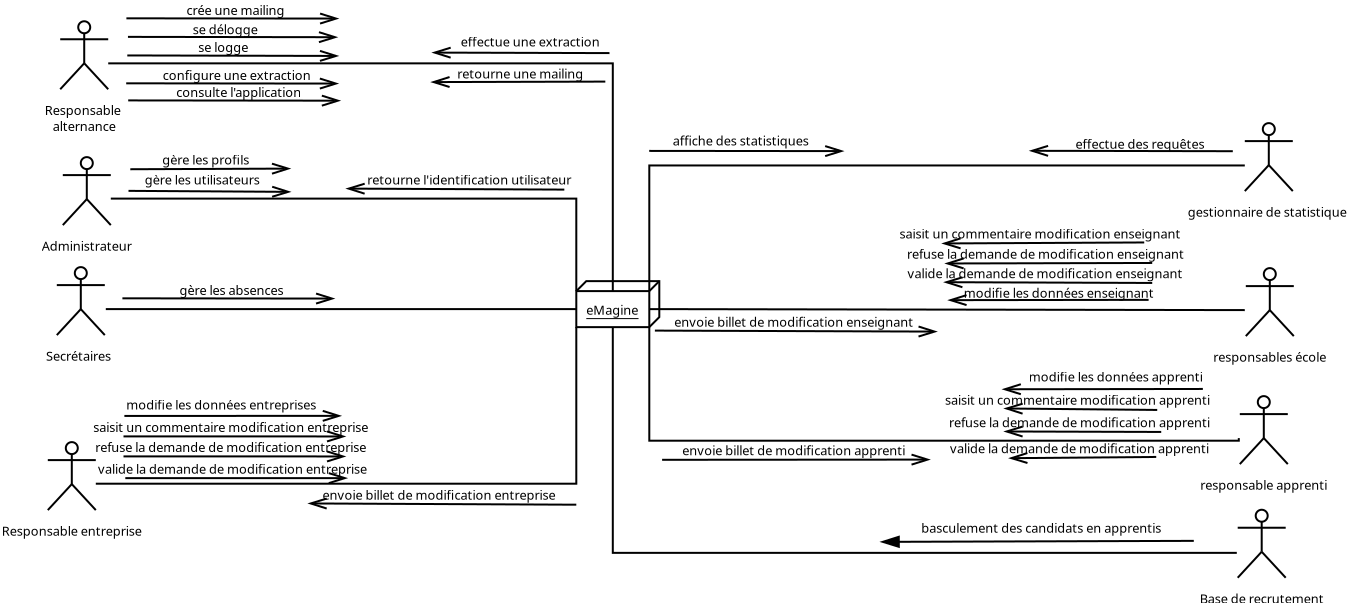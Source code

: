 <?xml version="1.0" encoding="UTF-8"?>
<dia:diagram xmlns:dia="http://www.lysator.liu.se/~alla/dia/">
  <dia:layer name="Arrière-plan" visible="true">
    <dia:object type="UML - Actor" version="0" id="O0">
      <dia:attribute name="obj_pos">
        <dia:point val="-3.4,16.35"/>
      </dia:attribute>
      <dia:attribute name="obj_bb">
        <dia:rectangle val="-5.3,13.6;-1.5,19.25"/>
      </dia:attribute>
      <dia:attribute name="elem_corner">
        <dia:point val="-4.65,13.65"/>
      </dia:attribute>
      <dia:attribute name="elem_width">
        <dia:real val="2.5"/>
      </dia:attribute>
      <dia:attribute name="elem_height">
        <dia:real val="5.4"/>
      </dia:attribute>
      <dia:attribute name="line_colour">
        <dia:color val="#000000"/>
      </dia:attribute>
      <dia:attribute name="fill_colour">
        <dia:color val="#ffffff"/>
      </dia:attribute>
      <dia:attribute name="text">
        <dia:composite type="text">
          <dia:attribute name="string">
            <dia:string>#Secrétaires #</dia:string>
          </dia:attribute>
          <dia:attribute name="font">
            <dia:font family="sans" style="0" name="Helvetica"/>
          </dia:attribute>
          <dia:attribute name="height">
            <dia:real val="0.8"/>
          </dia:attribute>
          <dia:attribute name="pos">
            <dia:point val="-3.4,18.9"/>
          </dia:attribute>
          <dia:attribute name="color">
            <dia:color val="#000000"/>
          </dia:attribute>
          <dia:attribute name="alignment">
            <dia:enum val="1"/>
          </dia:attribute>
        </dia:composite>
      </dia:attribute>
    </dia:object>
    <dia:object type="UML - Actor" version="0" id="O1">
      <dia:attribute name="obj_pos">
        <dia:point val="56,9.15"/>
      </dia:attribute>
      <dia:attribute name="obj_bb">
        <dia:rectangle val="51.65,6.4;60.371,12.092"/>
      </dia:attribute>
      <dia:attribute name="elem_corner">
        <dia:point val="54.75,6.45"/>
      </dia:attribute>
      <dia:attribute name="elem_width">
        <dia:real val="2.5"/>
      </dia:attribute>
      <dia:attribute name="elem_height">
        <dia:real val="5.4"/>
      </dia:attribute>
      <dia:attribute name="line_colour">
        <dia:color val="#000000"/>
      </dia:attribute>
      <dia:attribute name="fill_colour">
        <dia:color val="#ffffff"/>
      </dia:attribute>
      <dia:attribute name="text">
        <dia:composite type="text">
          <dia:attribute name="string">
            <dia:string>#gestionnaire de statistique #</dia:string>
          </dia:attribute>
          <dia:attribute name="font">
            <dia:font family="sans" style="0" name="Helvetica"/>
          </dia:attribute>
          <dia:attribute name="height">
            <dia:real val="0.8"/>
          </dia:attribute>
          <dia:attribute name="pos">
            <dia:point val="56,11.7"/>
          </dia:attribute>
          <dia:attribute name="color">
            <dia:color val="#000000"/>
          </dia:attribute>
          <dia:attribute name="alignment">
            <dia:enum val="1"/>
          </dia:attribute>
        </dia:composite>
      </dia:attribute>
    </dia:object>
    <dia:object type="UML - Actor" version="0" id="O2">
      <dia:attribute name="obj_pos">
        <dia:point val="56.05,16.4"/>
      </dia:attribute>
      <dia:attribute name="obj_bb">
        <dia:rectangle val="52.975,13.65;59.125,19.3"/>
      </dia:attribute>
      <dia:attribute name="elem_corner">
        <dia:point val="54.8,13.7"/>
      </dia:attribute>
      <dia:attribute name="elem_width">
        <dia:real val="2.5"/>
      </dia:attribute>
      <dia:attribute name="elem_height">
        <dia:real val="5.4"/>
      </dia:attribute>
      <dia:attribute name="line_colour">
        <dia:color val="#000000"/>
      </dia:attribute>
      <dia:attribute name="fill_colour">
        <dia:color val="#ffffff"/>
      </dia:attribute>
      <dia:attribute name="text">
        <dia:composite type="text">
          <dia:attribute name="string">
            <dia:string>#responsables école#</dia:string>
          </dia:attribute>
          <dia:attribute name="font">
            <dia:font family="sans" style="0" name="Helvetica"/>
          </dia:attribute>
          <dia:attribute name="height">
            <dia:real val="0.8"/>
          </dia:attribute>
          <dia:attribute name="pos">
            <dia:point val="56.05,18.95"/>
          </dia:attribute>
          <dia:attribute name="color">
            <dia:color val="#000000"/>
          </dia:attribute>
          <dia:attribute name="alignment">
            <dia:enum val="1"/>
          </dia:attribute>
        </dia:composite>
      </dia:attribute>
    </dia:object>
    <dia:object type="UML - Actor" version="0" id="O3">
      <dia:attribute name="obj_pos">
        <dia:point val="55.75,22.8"/>
      </dia:attribute>
      <dia:attribute name="obj_bb">
        <dia:rectangle val="52.375,20.05;59.146,25.742"/>
      </dia:attribute>
      <dia:attribute name="elem_corner">
        <dia:point val="54.5,20.1"/>
      </dia:attribute>
      <dia:attribute name="elem_width">
        <dia:real val="2.5"/>
      </dia:attribute>
      <dia:attribute name="elem_height">
        <dia:real val="5.4"/>
      </dia:attribute>
      <dia:attribute name="line_colour">
        <dia:color val="#000000"/>
      </dia:attribute>
      <dia:attribute name="fill_colour">
        <dia:color val="#ffffff"/>
      </dia:attribute>
      <dia:attribute name="text">
        <dia:composite type="text">
          <dia:attribute name="string">
            <dia:string>#responsable apprenti#</dia:string>
          </dia:attribute>
          <dia:attribute name="font">
            <dia:font family="sans" style="0" name="Helvetica"/>
          </dia:attribute>
          <dia:attribute name="height">
            <dia:real val="0.8"/>
          </dia:attribute>
          <dia:attribute name="pos">
            <dia:point val="55.75,25.35"/>
          </dia:attribute>
          <dia:attribute name="color">
            <dia:color val="#000000"/>
          </dia:attribute>
          <dia:attribute name="alignment">
            <dia:enum val="1"/>
          </dia:attribute>
        </dia:composite>
      </dia:attribute>
    </dia:object>
    <dia:object type="UML - Actor" version="0" id="O4">
      <dia:attribute name="obj_pos">
        <dia:point val="-3.85,25.1"/>
      </dia:attribute>
      <dia:attribute name="obj_bb">
        <dia:rectangle val="-7.575,22.35;-0.104,28.043"/>
      </dia:attribute>
      <dia:attribute name="elem_corner">
        <dia:point val="-5.1,22.4"/>
      </dia:attribute>
      <dia:attribute name="elem_width">
        <dia:real val="2.5"/>
      </dia:attribute>
      <dia:attribute name="elem_height">
        <dia:real val="5.4"/>
      </dia:attribute>
      <dia:attribute name="line_colour">
        <dia:color val="#000000"/>
      </dia:attribute>
      <dia:attribute name="fill_colour">
        <dia:color val="#ffffff"/>
      </dia:attribute>
      <dia:attribute name="text">
        <dia:composite type="text">
          <dia:attribute name="string">
            <dia:string>#Responsable entreprise#</dia:string>
          </dia:attribute>
          <dia:attribute name="font">
            <dia:font family="sans" style="0" name="Helvetica"/>
          </dia:attribute>
          <dia:attribute name="height">
            <dia:real val="0.8"/>
          </dia:attribute>
          <dia:attribute name="pos">
            <dia:point val="-3.85,27.65"/>
          </dia:attribute>
          <dia:attribute name="color">
            <dia:color val="#000000"/>
          </dia:attribute>
          <dia:attribute name="alignment">
            <dia:enum val="1"/>
          </dia:attribute>
        </dia:composite>
      </dia:attribute>
    </dia:object>
    <dia:object type="UML - Actor" version="0" id="O5">
      <dia:attribute name="obj_pos">
        <dia:point val="-3.1,10.85"/>
      </dia:attribute>
      <dia:attribute name="obj_bb">
        <dia:rectangle val="-5.4,8.1;-0.779,13.842"/>
      </dia:attribute>
      <dia:attribute name="elem_corner">
        <dia:point val="-4.35,8.15"/>
      </dia:attribute>
      <dia:attribute name="elem_width">
        <dia:real val="2.5"/>
      </dia:attribute>
      <dia:attribute name="elem_height">
        <dia:real val="5.4"/>
      </dia:attribute>
      <dia:attribute name="line_colour">
        <dia:color val="#000000"/>
      </dia:attribute>
      <dia:attribute name="fill_colour">
        <dia:color val="#ffffff"/>
      </dia:attribute>
      <dia:attribute name="text">
        <dia:composite type="text">
          <dia:attribute name="string">
            <dia:string>#Administrateur#</dia:string>
          </dia:attribute>
          <dia:attribute name="font">
            <dia:font family="sans" style="0" name="Helvetica"/>
          </dia:attribute>
          <dia:attribute name="height">
            <dia:real val="0.8"/>
          </dia:attribute>
          <dia:attribute name="pos">
            <dia:point val="-3.1,13.4"/>
          </dia:attribute>
          <dia:attribute name="color">
            <dia:color val="#000000"/>
          </dia:attribute>
          <dia:attribute name="alignment">
            <dia:enum val="1"/>
          </dia:attribute>
        </dia:composite>
      </dia:attribute>
    </dia:object>
    <dia:object type="UML - Node" version="0" id="O6">
      <dia:attribute name="obj_pos">
        <dia:point val="21.375,15.45"/>
      </dia:attribute>
      <dia:attribute name="obj_bb">
        <dia:rectangle val="21.325,14.9;25.575,17.3"/>
      </dia:attribute>
      <dia:attribute name="elem_corner">
        <dia:point val="21.375,15.45"/>
      </dia:attribute>
      <dia:attribute name="elem_width">
        <dia:real val="3.65"/>
      </dia:attribute>
      <dia:attribute name="elem_height">
        <dia:real val="1.8"/>
      </dia:attribute>
      <dia:attribute name="line_colour">
        <dia:color val="#000000"/>
      </dia:attribute>
      <dia:attribute name="fill_colour">
        <dia:color val="#ffffff"/>
      </dia:attribute>
      <dia:attribute name="name">
        <dia:composite type="text">
          <dia:attribute name="string">
            <dia:string>#eMagine#</dia:string>
          </dia:attribute>
          <dia:attribute name="font">
            <dia:font family="sans" style="0" name="Helvetica"/>
          </dia:attribute>
          <dia:attribute name="height">
            <dia:real val="0.8"/>
          </dia:attribute>
          <dia:attribute name="pos">
            <dia:point val="21.875,16.6"/>
          </dia:attribute>
          <dia:attribute name="color">
            <dia:color val="#000000"/>
          </dia:attribute>
          <dia:attribute name="alignment">
            <dia:enum val="0"/>
          </dia:attribute>
        </dia:composite>
      </dia:attribute>
    </dia:object>
    <dia:object type="Standard - Text" version="0" id="O7">
      <dia:attribute name="obj_pos">
        <dia:point val="17.275,7.65"/>
      </dia:attribute>
      <dia:attribute name="obj_bb">
        <dia:rectangle val="17.275,7;17.275,8"/>
      </dia:attribute>
      <dia:attribute name="text">
        <dia:composite type="text">
          <dia:attribute name="string">
            <dia:string>##</dia:string>
          </dia:attribute>
          <dia:attribute name="font">
            <dia:font family="sans" style="0" name="Helvetica"/>
          </dia:attribute>
          <dia:attribute name="height">
            <dia:real val="0.8"/>
          </dia:attribute>
          <dia:attribute name="pos">
            <dia:point val="17.275,7.65"/>
          </dia:attribute>
          <dia:attribute name="color">
            <dia:color val="#000000"/>
          </dia:attribute>
          <dia:attribute name="alignment">
            <dia:enum val="0"/>
          </dia:attribute>
        </dia:composite>
      </dia:attribute>
    </dia:object>
    <dia:object type="Standard - Text" version="0" id="O8">
      <dia:attribute name="obj_pos">
        <dia:point val="18.125,6.4"/>
      </dia:attribute>
      <dia:attribute name="obj_bb">
        <dia:rectangle val="18.125,5.75;18.125,6.75"/>
      </dia:attribute>
      <dia:attribute name="text">
        <dia:composite type="text">
          <dia:attribute name="string">
            <dia:string>##</dia:string>
          </dia:attribute>
          <dia:attribute name="font">
            <dia:font family="sans" style="0" name="Helvetica"/>
          </dia:attribute>
          <dia:attribute name="height">
            <dia:real val="0.8"/>
          </dia:attribute>
          <dia:attribute name="pos">
            <dia:point val="18.125,6.4"/>
          </dia:attribute>
          <dia:attribute name="color">
            <dia:color val="#000000"/>
          </dia:attribute>
          <dia:attribute name="alignment">
            <dia:enum val="0"/>
          </dia:attribute>
        </dia:composite>
      </dia:attribute>
    </dia:object>
    <dia:object type="Standard - Text" version="0" id="O9">
      <dia:attribute name="obj_pos">
        <dia:point val="18.075,6.6"/>
      </dia:attribute>
      <dia:attribute name="obj_bb">
        <dia:rectangle val="18.075,5.95;18.075,6.95"/>
      </dia:attribute>
      <dia:attribute name="text">
        <dia:composite type="text">
          <dia:attribute name="string">
            <dia:string>##</dia:string>
          </dia:attribute>
          <dia:attribute name="font">
            <dia:font family="sans" style="0" name="Helvetica"/>
          </dia:attribute>
          <dia:attribute name="height">
            <dia:real val="0.8"/>
          </dia:attribute>
          <dia:attribute name="pos">
            <dia:point val="18.075,6.6"/>
          </dia:attribute>
          <dia:attribute name="color">
            <dia:color val="#000000"/>
          </dia:attribute>
          <dia:attribute name="alignment">
            <dia:enum val="0"/>
          </dia:attribute>
        </dia:composite>
      </dia:attribute>
    </dia:object>
    <dia:object type="UML - Message" version="0" id="O10">
      <dia:attribute name="obj_pos">
        <dia:point val="-1.075,3.667"/>
      </dia:attribute>
      <dia:attribute name="obj_bb">
        <dia:rectangle val="-1.125,2.849;9.576,4.093"/>
      </dia:attribute>
      <dia:attribute name="conn_endpoints">
        <dia:point val="-1.075,3.667"/>
        <dia:point val="9.525,3.692"/>
      </dia:attribute>
      <dia:attribute name="line_colour">
        <dia:color val="#000000"/>
      </dia:attribute>
      <dia:attribute name="text">
        <dia:string>#se logge#</dia:string>
      </dia:attribute>
      <dia:attribute name="type">
        <dia:enum val="3"/>
      </dia:attribute>
      <dia:attribute name="text_pos">
        <dia:point val="3.725,3.499"/>
      </dia:attribute>
    </dia:object>
    <dia:object type="UML - Message" version="0" id="O11">
      <dia:attribute name="obj_pos">
        <dia:point val="-1.042,2.739"/>
      </dia:attribute>
      <dia:attribute name="obj_bb">
        <dia:rectangle val="-1.092,1.955;9.526,3.155"/>
      </dia:attribute>
      <dia:attribute name="conn_endpoints">
        <dia:point val="-1.042,2.739"/>
        <dia:point val="9.475,2.755"/>
      </dia:attribute>
      <dia:attribute name="line_colour">
        <dia:color val="#000000"/>
      </dia:attribute>
      <dia:attribute name="text">
        <dia:string>#se délogge#</dia:string>
      </dia:attribute>
      <dia:attribute name="type">
        <dia:enum val="3"/>
      </dia:attribute>
      <dia:attribute name="text_pos">
        <dia:point val="3.825,2.605"/>
      </dia:attribute>
    </dia:object>
    <dia:object type="Standard - Line" version="0" id="O12">
      <dia:attribute name="obj_pos">
        <dia:point val="-2.15,16.35"/>
      </dia:attribute>
      <dia:attribute name="obj_bb">
        <dia:rectangle val="-2.2,16.3;21.425,16.4"/>
      </dia:attribute>
      <dia:attribute name="conn_endpoints">
        <dia:point val="-2.15,16.35"/>
        <dia:point val="21.375,16.35"/>
      </dia:attribute>
      <dia:attribute name="numcp">
        <dia:int val="1"/>
      </dia:attribute>
      <dia:connections>
        <dia:connection handle="0" to="O0" connection="4"/>
        <dia:connection handle="1" to="O6" connection="3"/>
      </dia:connections>
    </dia:object>
    <dia:object type="UML - Message" version="0" id="O13">
      <dia:attribute name="obj_pos">
        <dia:point val="-1.175,24.8"/>
      </dia:attribute>
      <dia:attribute name="obj_bb">
        <dia:rectangle val="-2.915,23.93;11.435,25.201"/>
      </dia:attribute>
      <dia:attribute name="conn_endpoints">
        <dia:point val="-1.175,24.8"/>
        <dia:point val="9.967,24.801"/>
      </dia:attribute>
      <dia:attribute name="line_colour">
        <dia:color val="#000000"/>
      </dia:attribute>
      <dia:attribute name="text">
        <dia:string>#valide la demande de modification entreprise #</dia:string>
      </dia:attribute>
      <dia:attribute name="type">
        <dia:enum val="3"/>
      </dia:attribute>
      <dia:attribute name="text_pos">
        <dia:point val="4.26,24.58"/>
      </dia:attribute>
    </dia:object>
    <dia:object type="UML - Message" version="0" id="O14">
      <dia:attribute name="obj_pos">
        <dia:point val="-1.265,23.715"/>
      </dia:attribute>
      <dia:attribute name="obj_bb">
        <dia:rectangle val="-3.105,22.845;11.445,24.117"/>
      </dia:attribute>
      <dia:attribute name="conn_endpoints">
        <dia:point val="-1.265,23.715"/>
        <dia:point val="9.878,23.717"/>
      </dia:attribute>
      <dia:attribute name="line_colour">
        <dia:color val="#000000"/>
      </dia:attribute>
      <dia:attribute name="text">
        <dia:string>#refuse la demande de modification entreprise #</dia:string>
      </dia:attribute>
      <dia:attribute name="type">
        <dia:enum val="3"/>
      </dia:attribute>
      <dia:attribute name="text_pos">
        <dia:point val="4.17,23.495"/>
      </dia:attribute>
    </dia:object>
    <dia:object type="UML - Message" version="0" id="O15">
      <dia:attribute name="obj_pos">
        <dia:point val="21.375,26.13"/>
      </dia:attribute>
      <dia:attribute name="obj_bb">
        <dia:rectangle val="7.876,25.227;21.425,26.467"/>
      </dia:attribute>
      <dia:attribute name="conn_endpoints">
        <dia:point val="21.375,26.13"/>
        <dia:point val="7.928,26.067"/>
      </dia:attribute>
      <dia:attribute name="line_colour">
        <dia:color val="#000000"/>
      </dia:attribute>
      <dia:attribute name="text">
        <dia:string>#envoie billet de modification entreprise#</dia:string>
      </dia:attribute>
      <dia:attribute name="type">
        <dia:enum val="3"/>
      </dia:attribute>
      <dia:attribute name="text_pos">
        <dia:point val="14.515,25.877"/>
      </dia:attribute>
    </dia:object>
    <dia:object type="UML - Message" version="0" id="O16">
      <dia:attribute name="obj_pos">
        <dia:point val="-1.265,22.715"/>
      </dia:attribute>
      <dia:attribute name="obj_bb">
        <dia:rectangle val="-3.13,21.845;11.47,23.117"/>
      </dia:attribute>
      <dia:attribute name="conn_endpoints">
        <dia:point val="-1.265,22.715"/>
        <dia:point val="9.878,22.717"/>
      </dia:attribute>
      <dia:attribute name="line_colour">
        <dia:color val="#000000"/>
      </dia:attribute>
      <dia:attribute name="text">
        <dia:string>#saisit un commentaire modification entreprise #</dia:string>
      </dia:attribute>
      <dia:attribute name="type">
        <dia:enum val="3"/>
      </dia:attribute>
      <dia:attribute name="text_pos">
        <dia:point val="4.17,22.495"/>
      </dia:attribute>
    </dia:object>
    <dia:object type="Standard - ZigZagLine" version="0" id="O17">
      <dia:attribute name="obj_pos">
        <dia:point val="21.375,15.45"/>
      </dia:attribute>
      <dia:attribute name="obj_bb">
        <dia:rectangle val="-1.9,10.775;21.425,15.5"/>
      </dia:attribute>
      <dia:attribute name="orth_points">
        <dia:point val="21.375,15.45"/>
        <dia:point val="21.375,10.825"/>
        <dia:point val="-1.85,10.825"/>
        <dia:point val="-1.85,10.85"/>
      </dia:attribute>
      <dia:attribute name="orth_orient">
        <dia:enum val="1"/>
        <dia:enum val="0"/>
        <dia:enum val="1"/>
      </dia:attribute>
      <dia:attribute name="autorouting">
        <dia:boolean val="false"/>
      </dia:attribute>
      <dia:connections>
        <dia:connection handle="0" to="O6" connection="0"/>
        <dia:connection handle="1" to="O5" connection="4"/>
      </dia:connections>
    </dia:object>
    <dia:object type="Standard - ZigZagLine" version="0" id="O18">
      <dia:attribute name="obj_pos">
        <dia:point val="25.025,15.45"/>
      </dia:attribute>
      <dia:attribute name="obj_bb">
        <dia:rectangle val="24.975,9.1;54.8,15.5"/>
      </dia:attribute>
      <dia:attribute name="orth_points">
        <dia:point val="25.025,15.45"/>
        <dia:point val="25.025,9.168"/>
        <dia:point val="54.75,9.168"/>
        <dia:point val="54.75,9.15"/>
      </dia:attribute>
      <dia:attribute name="orth_orient">
        <dia:enum val="1"/>
        <dia:enum val="0"/>
        <dia:enum val="1"/>
      </dia:attribute>
      <dia:attribute name="autorouting">
        <dia:boolean val="false"/>
      </dia:attribute>
      <dia:connections>
        <dia:connection handle="0" to="O6" connection="2"/>
        <dia:connection handle="1" to="O1" connection="3"/>
      </dia:connections>
    </dia:object>
    <dia:object type="Standard - Line" version="0" id="O19">
      <dia:attribute name="obj_pos">
        <dia:point val="25.025,16.35"/>
      </dia:attribute>
      <dia:attribute name="obj_bb">
        <dia:rectangle val="24.975,16.3;54.85,16.45"/>
      </dia:attribute>
      <dia:attribute name="conn_endpoints">
        <dia:point val="25.025,16.35"/>
        <dia:point val="54.8,16.4"/>
      </dia:attribute>
      <dia:attribute name="numcp">
        <dia:int val="1"/>
      </dia:attribute>
      <dia:connections>
        <dia:connection handle="0" to="O6" connection="4"/>
        <dia:connection handle="1" to="O2" connection="3"/>
      </dia:connections>
    </dia:object>
    <dia:object type="Standard - ZigZagLine" version="0" id="O20">
      <dia:attribute name="obj_pos">
        <dia:point val="21.375,17.25"/>
      </dia:attribute>
      <dia:attribute name="obj_bb">
        <dia:rectangle val="-2.65,17.2;21.425,25.15"/>
      </dia:attribute>
      <dia:attribute name="orth_points">
        <dia:point val="21.375,17.25"/>
        <dia:point val="21.375,25.08"/>
        <dia:point val="-2.6,25.08"/>
        <dia:point val="-2.6,25.1"/>
      </dia:attribute>
      <dia:attribute name="orth_orient">
        <dia:enum val="1"/>
        <dia:enum val="0"/>
        <dia:enum val="1"/>
      </dia:attribute>
      <dia:attribute name="autorouting">
        <dia:boolean val="false"/>
      </dia:attribute>
      <dia:connections>
        <dia:connection handle="0" to="O6" connection="5"/>
        <dia:connection handle="1" to="O4" connection="4"/>
      </dia:connections>
    </dia:object>
    <dia:object type="Standard - ZigZagLine" version="0" id="O21">
      <dia:attribute name="obj_pos">
        <dia:point val="25.025,17.25"/>
      </dia:attribute>
      <dia:attribute name="obj_bb">
        <dia:rectangle val="24.975,17.2;54.55,22.98"/>
      </dia:attribute>
      <dia:attribute name="orth_points">
        <dia:point val="25.025,17.25"/>
        <dia:point val="25.025,22.93"/>
        <dia:point val="54.5,22.93"/>
        <dia:point val="54.5,22.8"/>
      </dia:attribute>
      <dia:attribute name="orth_orient">
        <dia:enum val="1"/>
        <dia:enum val="0"/>
        <dia:enum val="1"/>
      </dia:attribute>
      <dia:attribute name="autorouting">
        <dia:boolean val="false"/>
      </dia:attribute>
      <dia:connections>
        <dia:connection handle="0" to="O6" connection="7"/>
        <dia:connection handle="1" to="O3" connection="3"/>
      </dia:connections>
    </dia:object>
    <dia:object type="UML - Message" version="0" id="O22">
      <dia:attribute name="obj_pos">
        <dia:point val="49.99,15.887"/>
      </dia:attribute>
      <dia:attribute name="obj_bb">
        <dia:rectangle val="39.871,15.127;50.522,16.303"/>
      </dia:attribute>
      <dia:attribute name="conn_endpoints">
        <dia:point val="49.99,15.887"/>
        <dia:point val="39.921,15.902"/>
      </dia:attribute>
      <dia:attribute name="line_colour">
        <dia:color val="#000000"/>
      </dia:attribute>
      <dia:attribute name="text">
        <dia:string>#modifie les données enseignant#</dia:string>
      </dia:attribute>
      <dia:attribute name="type">
        <dia:enum val="3"/>
      </dia:attribute>
      <dia:attribute name="text_pos">
        <dia:point val="45.497,15.777"/>
      </dia:attribute>
    </dia:object>
    <dia:object type="UML - Message" version="0" id="O23">
      <dia:attribute name="obj_pos">
        <dia:point val="50.171,15.043"/>
      </dia:attribute>
      <dia:attribute name="obj_bb">
        <dia:rectangle val="37.581,14.152;52.031,15.404"/>
      </dia:attribute>
      <dia:attribute name="conn_endpoints">
        <dia:point val="50.171,15.043"/>
        <dia:point val="39.714,15.004"/>
      </dia:attribute>
      <dia:attribute name="line_colour">
        <dia:color val="#000000"/>
      </dia:attribute>
      <dia:attribute name="text">
        <dia:string>#valide la demande de modification enseignant#</dia:string>
      </dia:attribute>
      <dia:attribute name="type">
        <dia:enum val="3"/>
      </dia:attribute>
      <dia:attribute name="text_pos">
        <dia:point val="44.806,14.802"/>
      </dia:attribute>
    </dia:object>
    <dia:object type="UML - Message" version="0" id="O24">
      <dia:attribute name="obj_pos">
        <dia:point val="50.171,14.043"/>
      </dia:attribute>
      <dia:attribute name="obj_bb">
        <dia:rectangle val="37.511,13.185;52.161,14.469"/>
      </dia:attribute>
      <dia:attribute name="conn_endpoints">
        <dia:point val="50.171,14.043"/>
        <dia:point val="39.774,14.069"/>
      </dia:attribute>
      <dia:attribute name="line_colour">
        <dia:color val="#000000"/>
      </dia:attribute>
      <dia:attribute name="text">
        <dia:string>#refuse la demande de modification enseignant#</dia:string>
      </dia:attribute>
      <dia:attribute name="type">
        <dia:enum val="3"/>
      </dia:attribute>
      <dia:attribute name="text_pos">
        <dia:point val="44.836,13.835"/>
      </dia:attribute>
    </dia:object>
    <dia:object type="UML - Message" version="0" id="O25">
      <dia:attribute name="obj_pos">
        <dia:point val="49.771,13.018"/>
      </dia:attribute>
      <dia:attribute name="obj_bb">
        <dia:rectangle val="37.21,12.172;51.91,13.468"/>
      </dia:attribute>
      <dia:attribute name="conn_endpoints">
        <dia:point val="49.771,13.018"/>
        <dia:point val="39.621,13.068"/>
      </dia:attribute>
      <dia:attribute name="line_colour">
        <dia:color val="#000000"/>
      </dia:attribute>
      <dia:attribute name="text">
        <dia:string>#saisit un commentaire modification enseignant#</dia:string>
      </dia:attribute>
      <dia:attribute name="type">
        <dia:enum val="3"/>
      </dia:attribute>
      <dia:attribute name="text_pos">
        <dia:point val="44.56,12.822"/>
      </dia:attribute>
    </dia:object>
    <dia:object type="UML - Message" version="0" id="O26">
      <dia:attribute name="obj_pos">
        <dia:point val="25.304,17.425"/>
      </dia:attribute>
      <dia:attribute name="obj_bb">
        <dia:rectangle val="25.254,16.579;39.506,17.875"/>
      </dia:attribute>
      <dia:attribute name="conn_endpoints">
        <dia:point val="25.304,17.425"/>
        <dia:point val="39.454,17.475"/>
      </dia:attribute>
      <dia:attribute name="line_colour">
        <dia:color val="#000000"/>
      </dia:attribute>
      <dia:attribute name="text">
        <dia:string>#envoie billet de modification enseignant#</dia:string>
      </dia:attribute>
      <dia:attribute name="type">
        <dia:enum val="3"/>
      </dia:attribute>
      <dia:attribute name="text_pos">
        <dia:point val="32.243,17.229"/>
      </dia:attribute>
    </dia:object>
    <dia:object type="UML - Message" version="0" id="O27">
      <dia:attribute name="obj_pos">
        <dia:point val="50.371,23.742"/>
      </dia:attribute>
      <dia:attribute name="obj_bb">
        <dia:rectangle val="39.756,22.902;53.306,24.204"/>
      </dia:attribute>
      <dia:attribute name="conn_endpoints">
        <dia:point val="50.371,23.742"/>
        <dia:point val="42.964,23.804"/>
      </dia:attribute>
      <dia:attribute name="line_colour">
        <dia:color val="#000000"/>
      </dia:attribute>
      <dia:attribute name="text">
        <dia:string>#valide la demande de modification apprenti#</dia:string>
      </dia:attribute>
      <dia:attribute name="type">
        <dia:enum val="3"/>
      </dia:attribute>
      <dia:attribute name="text_pos">
        <dia:point val="46.531,23.552"/>
      </dia:attribute>
    </dia:object>
    <dia:object type="UML - Message" version="0" id="O28">
      <dia:attribute name="obj_pos">
        <dia:point val="50.621,22.492"/>
      </dia:attribute>
      <dia:attribute name="obj_bb">
        <dia:rectangle val="39.661,21.61;53.411,22.869"/>
      </dia:attribute>
      <dia:attribute name="conn_endpoints">
        <dia:point val="50.621,22.492"/>
        <dia:point val="42.724,22.469"/>
      </dia:attribute>
      <dia:attribute name="line_colour">
        <dia:color val="#000000"/>
      </dia:attribute>
      <dia:attribute name="text">
        <dia:string>#refuse la demande de modification apprenti#</dia:string>
      </dia:attribute>
      <dia:attribute name="type">
        <dia:enum val="3"/>
      </dia:attribute>
      <dia:attribute name="text_pos">
        <dia:point val="46.536,22.26"/>
      </dia:attribute>
    </dia:object>
    <dia:object type="UML - Message" version="0" id="O29">
      <dia:attribute name="obj_pos">
        <dia:point val="50.421,21.392"/>
      </dia:attribute>
      <dia:attribute name="obj_bb">
        <dia:rectangle val="39.536,20.485;53.336,21.72"/>
      </dia:attribute>
      <dia:attribute name="conn_endpoints">
        <dia:point val="50.421,21.392"/>
        <dia:point val="42.724,21.319"/>
      </dia:attribute>
      <dia:attribute name="line_colour">
        <dia:color val="#000000"/>
      </dia:attribute>
      <dia:attribute name="text">
        <dia:string>#saisit un commentaire modification apprenti#</dia:string>
      </dia:attribute>
      <dia:attribute name="type">
        <dia:enum val="3"/>
      </dia:attribute>
      <dia:attribute name="text_pos">
        <dia:point val="46.436,21.135"/>
      </dia:attribute>
    </dia:object>
    <dia:object type="UML - Message" version="0" id="O30">
      <dia:attribute name="obj_pos">
        <dia:point val="25.665,23.885"/>
      </dia:attribute>
      <dia:attribute name="obj_bb">
        <dia:rectangle val="25.615,23.009;39.154,24.275"/>
      </dia:attribute>
      <dia:attribute name="conn_endpoints">
        <dia:point val="25.665,23.885"/>
        <dia:point val="39.104,23.875"/>
      </dia:attribute>
      <dia:attribute name="line_colour">
        <dia:color val="#000000"/>
      </dia:attribute>
      <dia:attribute name="text">
        <dia:string>#envoie billet de modification apprenti#</dia:string>
      </dia:attribute>
      <dia:attribute name="type">
        <dia:enum val="3"/>
      </dia:attribute>
      <dia:attribute name="text_pos">
        <dia:point val="32.248,23.659"/>
      </dia:attribute>
    </dia:object>
    <dia:object type="UML - Message" version="0" id="O31">
      <dia:attribute name="obj_pos">
        <dia:point val="-0.925,9.357"/>
      </dia:attribute>
      <dia:attribute name="obj_bb">
        <dia:rectangle val="-0.975,8.475;7.177,9.725"/>
      </dia:attribute>
      <dia:attribute name="conn_endpoints">
        <dia:point val="-0.925,9.357"/>
        <dia:point val="7.126,9.325"/>
      </dia:attribute>
      <dia:attribute name="line_colour">
        <dia:color val="#000000"/>
      </dia:attribute>
      <dia:attribute name="text">
        <dia:string>#gère les profils #</dia:string>
      </dia:attribute>
      <dia:attribute name="type">
        <dia:enum val="3"/>
      </dia:attribute>
      <dia:attribute name="text_pos">
        <dia:point val="2.926,9.125"/>
      </dia:attribute>
    </dia:object>
    <dia:object type="UML - Message" version="0" id="O32">
      <dia:attribute name="obj_pos">
        <dia:point val="-1.03,5.916"/>
      </dia:attribute>
      <dia:attribute name="obj_bb">
        <dia:rectangle val="-1.08,5.1;9.671,6.329"/>
      </dia:attribute>
      <dia:attribute name="conn_endpoints">
        <dia:point val="-1.03,5.916"/>
        <dia:point val="9.62,5.929"/>
      </dia:attribute>
      <dia:attribute name="line_colour">
        <dia:color val="#000000"/>
      </dia:attribute>
      <dia:attribute name="text">
        <dia:string>#consulte l'application#</dia:string>
      </dia:attribute>
      <dia:attribute name="type">
        <dia:enum val="3"/>
      </dia:attribute>
      <dia:attribute name="text_pos">
        <dia:point val="4.495,5.75"/>
      </dia:attribute>
    </dia:object>
    <dia:object type="UML - Message" version="0" id="O33">
      <dia:attribute name="obj_pos">
        <dia:point val="54.2,8.455"/>
      </dia:attribute>
      <dia:attribute name="obj_bb">
        <dia:rectangle val="43.947,7.678;54.25,8.835"/>
      </dia:attribute>
      <dia:attribute name="conn_endpoints">
        <dia:point val="54.2,8.455"/>
        <dia:point val="43.997,8.435"/>
      </dia:attribute>
      <dia:attribute name="line_colour">
        <dia:color val="#000000"/>
      </dia:attribute>
      <dia:attribute name="text">
        <dia:string>#effectue des requêtes #</dia:string>
      </dia:attribute>
      <dia:attribute name="type">
        <dia:enum val="3"/>
      </dia:attribute>
      <dia:attribute name="text_pos">
        <dia:point val="49.64,8.328"/>
      </dia:attribute>
    </dia:object>
    <dia:object type="UML - Message" version="0" id="O34">
      <dia:attribute name="obj_pos">
        <dia:point val="25.02,8.44"/>
      </dia:attribute>
      <dia:attribute name="obj_bb">
        <dia:rectangle val="24.97,7.525;34.836,8.85"/>
      </dia:attribute>
      <dia:attribute name="conn_endpoints">
        <dia:point val="25.02,8.44"/>
        <dia:point val="34.785,8.45"/>
      </dia:attribute>
      <dia:attribute name="line_colour">
        <dia:color val="#000000"/>
      </dia:attribute>
      <dia:attribute name="text">
        <dia:string>#affiche des statistiques#</dia:string>
      </dia:attribute>
      <dia:attribute name="type">
        <dia:enum val="3"/>
      </dia:attribute>
      <dia:attribute name="text_pos">
        <dia:point val="29.6,8.175"/>
      </dia:attribute>
    </dia:object>
    <dia:object type="UML - Message" version="0" id="O35">
      <dia:attribute name="obj_pos">
        <dia:point val="-1.13,5.061"/>
      </dia:attribute>
      <dia:attribute name="obj_bb">
        <dia:rectangle val="-1.18,4.245;9.571,5.474"/>
      </dia:attribute>
      <dia:attribute name="conn_endpoints">
        <dia:point val="-1.13,5.061"/>
        <dia:point val="9.52,5.074"/>
      </dia:attribute>
      <dia:attribute name="line_colour">
        <dia:color val="#000000"/>
      </dia:attribute>
      <dia:attribute name="text">
        <dia:string>#configure une extraction#</dia:string>
      </dia:attribute>
      <dia:attribute name="type">
        <dia:enum val="3"/>
      </dia:attribute>
      <dia:attribute name="text_pos">
        <dia:point val="4.395,4.895"/>
      </dia:attribute>
    </dia:object>
    <dia:object type="UML - Message" version="0" id="O36">
      <dia:attribute name="obj_pos">
        <dia:point val="-1.12,1.811"/>
      </dia:attribute>
      <dia:attribute name="obj_bb">
        <dia:rectangle val="-1.17,0.995;9.581,2.224"/>
      </dia:attribute>
      <dia:attribute name="conn_endpoints">
        <dia:point val="-1.12,1.811"/>
        <dia:point val="9.53,1.824"/>
      </dia:attribute>
      <dia:attribute name="line_colour">
        <dia:color val="#000000"/>
      </dia:attribute>
      <dia:attribute name="text">
        <dia:string>#crée une mailing #</dia:string>
      </dia:attribute>
      <dia:attribute name="type">
        <dia:enum val="3"/>
      </dia:attribute>
      <dia:attribute name="text_pos">
        <dia:point val="4.405,1.645"/>
      </dia:attribute>
    </dia:object>
    <dia:object type="UML - Message" version="0" id="O37">
      <dia:attribute name="obj_pos">
        <dia:point val="-1.32,15.811"/>
      </dia:attribute>
      <dia:attribute name="obj_bb">
        <dia:rectangle val="-1.37,14.995;9.381,16.224"/>
      </dia:attribute>
      <dia:attribute name="conn_endpoints">
        <dia:point val="-1.32,15.811"/>
        <dia:point val="9.33,15.824"/>
      </dia:attribute>
      <dia:attribute name="line_colour">
        <dia:color val="#000000"/>
      </dia:attribute>
      <dia:attribute name="text">
        <dia:string>#gère les absences #</dia:string>
      </dia:attribute>
      <dia:attribute name="type">
        <dia:enum val="3"/>
      </dia:attribute>
      <dia:attribute name="text_pos">
        <dia:point val="4.205,15.645"/>
      </dia:attribute>
    </dia:object>
    <dia:object type="UML - Message" version="0" id="O38">
      <dia:attribute name="obj_pos">
        <dia:point val="23.035,3.55"/>
      </dia:attribute>
      <dia:attribute name="obj_bb">
        <dia:rectangle val="14.075,2.575;23.085,3.925"/>
      </dia:attribute>
      <dia:attribute name="conn_endpoints">
        <dia:point val="23.035,3.55"/>
        <dia:point val="14.126,3.525"/>
      </dia:attribute>
      <dia:attribute name="line_colour">
        <dia:color val="#000000"/>
      </dia:attribute>
      <dia:attribute name="text">
        <dia:string>#effectue une extraction#</dia:string>
      </dia:attribute>
      <dia:attribute name="type">
        <dia:enum val="3"/>
      </dia:attribute>
      <dia:attribute name="text_pos">
        <dia:point val="19.076,3.225"/>
      </dia:attribute>
    </dia:object>
    <dia:object type="UML - Message" version="0" id="O39">
      <dia:attribute name="obj_pos">
        <dia:point val="-1.015,10.438"/>
      </dia:attribute>
      <dia:attribute name="obj_bb">
        <dia:rectangle val="-1.065,9.475;7.188,10.888"/>
      </dia:attribute>
      <dia:attribute name="conn_endpoints">
        <dia:point val="-1.015,10.438"/>
        <dia:point val="7.135,10.488"/>
      </dia:attribute>
      <dia:attribute name="line_colour">
        <dia:color val="#000000"/>
      </dia:attribute>
      <dia:attribute name="text">
        <dia:string>#gère les utilisateurs#</dia:string>
      </dia:attribute>
      <dia:attribute name="type">
        <dia:enum val="3"/>
      </dia:attribute>
      <dia:attribute name="text_pos">
        <dia:point val="2.676,10.125"/>
      </dia:attribute>
    </dia:object>
    <dia:object type="UML - Message" version="0" id="O40">
      <dia:attribute name="obj_pos">
        <dia:point val="52.703,20.343"/>
      </dia:attribute>
      <dia:attribute name="obj_bb">
        <dia:rectangle val="42.585,19.325;52.925,20.758"/>
      </dia:attribute>
      <dia:attribute name="conn_endpoints">
        <dia:point val="52.703,20.343"/>
        <dia:point val="42.635,20.358"/>
      </dia:attribute>
      <dia:attribute name="line_colour">
        <dia:color val="#000000"/>
      </dia:attribute>
      <dia:attribute name="text">
        <dia:string>#modifie les données apprenti#</dia:string>
      </dia:attribute>
      <dia:attribute name="type">
        <dia:enum val="3"/>
      </dia:attribute>
      <dia:attribute name="text_pos">
        <dia:point val="48.35,19.975"/>
      </dia:attribute>
    </dia:object>
    <dia:object type="UML - Message" version="0" id="O41">
      <dia:attribute name="obj_pos">
        <dia:point val="-1.221,21.692"/>
      </dia:attribute>
      <dia:attribute name="obj_bb">
        <dia:rectangle val="-1.425,20.725;9.715,22.087"/>
      </dia:attribute>
      <dia:attribute name="conn_endpoints">
        <dia:point val="-1.221,21.692"/>
        <dia:point val="9.665,21.688"/>
      </dia:attribute>
      <dia:attribute name="line_colour">
        <dia:color val="#000000"/>
      </dia:attribute>
      <dia:attribute name="text">
        <dia:string>#modifie les données entreprises#</dia:string>
      </dia:attribute>
      <dia:attribute name="type">
        <dia:enum val="3"/>
      </dia:attribute>
      <dia:attribute name="text_pos">
        <dia:point val="3.625,21.375"/>
      </dia:attribute>
    </dia:object>
    <dia:object type="Standard - ZigZagLine" version="0" id="O42">
      <dia:attribute name="obj_pos">
        <dia:point val="23.2,17.25"/>
      </dia:attribute>
      <dia:attribute name="obj_bb">
        <dia:rectangle val="23.15,17.2;54.4,28.637"/>
      </dia:attribute>
      <dia:attribute name="orth_points">
        <dia:point val="23.2,17.25"/>
        <dia:point val="23.2,28.538"/>
        <dia:point val="54.35,28.538"/>
        <dia:point val="54.35,28.587"/>
      </dia:attribute>
      <dia:attribute name="orth_orient">
        <dia:enum val="1"/>
        <dia:enum val="0"/>
        <dia:enum val="1"/>
      </dia:attribute>
      <dia:attribute name="autorouting">
        <dia:boolean val="false"/>
      </dia:attribute>
      <dia:connections>
        <dia:connection handle="0" to="O6" connection="6"/>
      </dia:connections>
    </dia:object>
    <dia:object type="UML - Actor" version="0" id="O43">
      <dia:attribute name="obj_pos">
        <dia:point val="55.645,28.483"/>
      </dia:attribute>
      <dia:attribute name="obj_bb">
        <dia:rectangle val="52.27,25.733;58.941,31.425"/>
      </dia:attribute>
      <dia:attribute name="elem_corner">
        <dia:point val="54.395,25.782"/>
      </dia:attribute>
      <dia:attribute name="elem_width">
        <dia:real val="2.5"/>
      </dia:attribute>
      <dia:attribute name="elem_height">
        <dia:real val="5.4"/>
      </dia:attribute>
      <dia:attribute name="line_colour">
        <dia:color val="#000000"/>
      </dia:attribute>
      <dia:attribute name="fill_colour">
        <dia:color val="#ffffff"/>
      </dia:attribute>
      <dia:attribute name="text">
        <dia:composite type="text">
          <dia:attribute name="string">
            <dia:string>#Base de recrutement#</dia:string>
          </dia:attribute>
          <dia:attribute name="font">
            <dia:font family="sans" style="0" name="Helvetica"/>
          </dia:attribute>
          <dia:attribute name="height">
            <dia:real val="0.8"/>
          </dia:attribute>
          <dia:attribute name="pos">
            <dia:point val="55.645,31.032"/>
          </dia:attribute>
          <dia:attribute name="color">
            <dia:color val="#000000"/>
          </dia:attribute>
          <dia:attribute name="alignment">
            <dia:enum val="1"/>
          </dia:attribute>
        </dia:composite>
      </dia:attribute>
    </dia:object>
    <dia:object type="UML - Message" version="0" id="O44">
      <dia:attribute name="obj_pos">
        <dia:point val="52.25,27.938"/>
      </dia:attribute>
      <dia:attribute name="obj_bb">
        <dia:rectangle val="36.599,26.887;52.3,28.388"/>
      </dia:attribute>
      <dia:attribute name="conn_endpoints">
        <dia:point val="52.25,27.938"/>
        <dia:point val="36.65,27.988"/>
      </dia:attribute>
      <dia:attribute name="line_colour">
        <dia:color val="#000000"/>
      </dia:attribute>
      <dia:attribute name="text">
        <dia:string>#basculement des candidats en apprentis #</dia:string>
      </dia:attribute>
      <dia:attribute name="type">
        <dia:enum val="0"/>
      </dia:attribute>
      <dia:attribute name="text_pos">
        <dia:point val="44.7,27.538"/>
      </dia:attribute>
    </dia:object>
    <dia:object type="UML - Message" version="0" id="O45">
      <dia:attribute name="obj_pos">
        <dia:point val="20.776,10.375"/>
      </dia:attribute>
      <dia:attribute name="obj_bb">
        <dia:rectangle val="9.774,9.475;21.351,10.725"/>
      </dia:attribute>
      <dia:attribute name="conn_endpoints">
        <dia:point val="20.776,10.375"/>
        <dia:point val="9.826,10.325"/>
      </dia:attribute>
      <dia:attribute name="line_colour">
        <dia:color val="#000000"/>
      </dia:attribute>
      <dia:attribute name="text">
        <dia:string>#retourne l'identification utilisateur#</dia:string>
      </dia:attribute>
      <dia:attribute name="type">
        <dia:enum val="3"/>
      </dia:attribute>
      <dia:attribute name="text_pos">
        <dia:point val="16.026,10.125"/>
      </dia:attribute>
    </dia:object>
    <dia:object type="Standard - ZigZagLine" version="0" id="O46">
      <dia:attribute name="obj_pos">
        <dia:point val="23.2,15.45"/>
      </dia:attribute>
      <dia:attribute name="obj_bb">
        <dia:rectangle val="-2.029,4.008;23.25,15.5"/>
      </dia:attribute>
      <dia:attribute name="orth_points">
        <dia:point val="23.2,15.45"/>
        <dia:point val="23.2,4.063"/>
        <dia:point val="-1.979,4.063"/>
        <dia:point val="-1.979,4.058"/>
      </dia:attribute>
      <dia:attribute name="orth_orient">
        <dia:enum val="1"/>
        <dia:enum val="0"/>
        <dia:enum val="1"/>
      </dia:attribute>
      <dia:attribute name="autorouting">
        <dia:boolean val="false"/>
      </dia:attribute>
      <dia:connections>
        <dia:connection handle="0" to="O6" connection="1"/>
        <dia:connection handle="1" to="O47" connection="4"/>
      </dia:connections>
    </dia:object>
    <dia:object type="UML - Actor" version="0" id="O47">
      <dia:attribute name="obj_pos">
        <dia:point val="-3.229,4.058"/>
      </dia:attribute>
      <dia:attribute name="obj_bb">
        <dia:rectangle val="-5.279,1.308;-1.058,7.8"/>
      </dia:attribute>
      <dia:attribute name="elem_corner">
        <dia:point val="-4.479,1.358"/>
      </dia:attribute>
      <dia:attribute name="elem_width">
        <dia:real val="2.5"/>
      </dia:attribute>
      <dia:attribute name="elem_height">
        <dia:real val="5.4"/>
      </dia:attribute>
      <dia:attribute name="line_colour">
        <dia:color val="#000000"/>
      </dia:attribute>
      <dia:attribute name="fill_colour">
        <dia:color val="#ffffff"/>
      </dia:attribute>
      <dia:attribute name="text">
        <dia:composite type="text">
          <dia:attribute name="string">
            <dia:string>#Responsable 
alternance#</dia:string>
          </dia:attribute>
          <dia:attribute name="font">
            <dia:font family="sans" style="0" name="Helvetica"/>
          </dia:attribute>
          <dia:attribute name="height">
            <dia:real val="0.8"/>
          </dia:attribute>
          <dia:attribute name="pos">
            <dia:point val="-3.229,6.608"/>
          </dia:attribute>
          <dia:attribute name="color">
            <dia:color val="#000000"/>
          </dia:attribute>
          <dia:attribute name="alignment">
            <dia:enum val="1"/>
          </dia:attribute>
        </dia:composite>
      </dia:attribute>
    </dia:object>
    <dia:object type="UML - Message" version="0" id="O48">
      <dia:attribute name="obj_pos">
        <dia:point val="22.826,4.975"/>
      </dia:attribute>
      <dia:attribute name="obj_bb">
        <dia:rectangle val="14.02,4.164;22.876,5.399"/>
      </dia:attribute>
      <dia:attribute name="conn_endpoints">
        <dia:point val="22.826,4.975"/>
        <dia:point val="14.071,4.999"/>
      </dia:attribute>
      <dia:attribute name="line_colour">
        <dia:color val="#000000"/>
      </dia:attribute>
      <dia:attribute name="text">
        <dia:string>#retourne une mailing #</dia:string>
      </dia:attribute>
      <dia:attribute name="type">
        <dia:enum val="3"/>
      </dia:attribute>
      <dia:attribute name="text_pos">
        <dia:point val="18.648,4.814"/>
      </dia:attribute>
    </dia:object>
  </dia:layer>
</dia:diagram>
